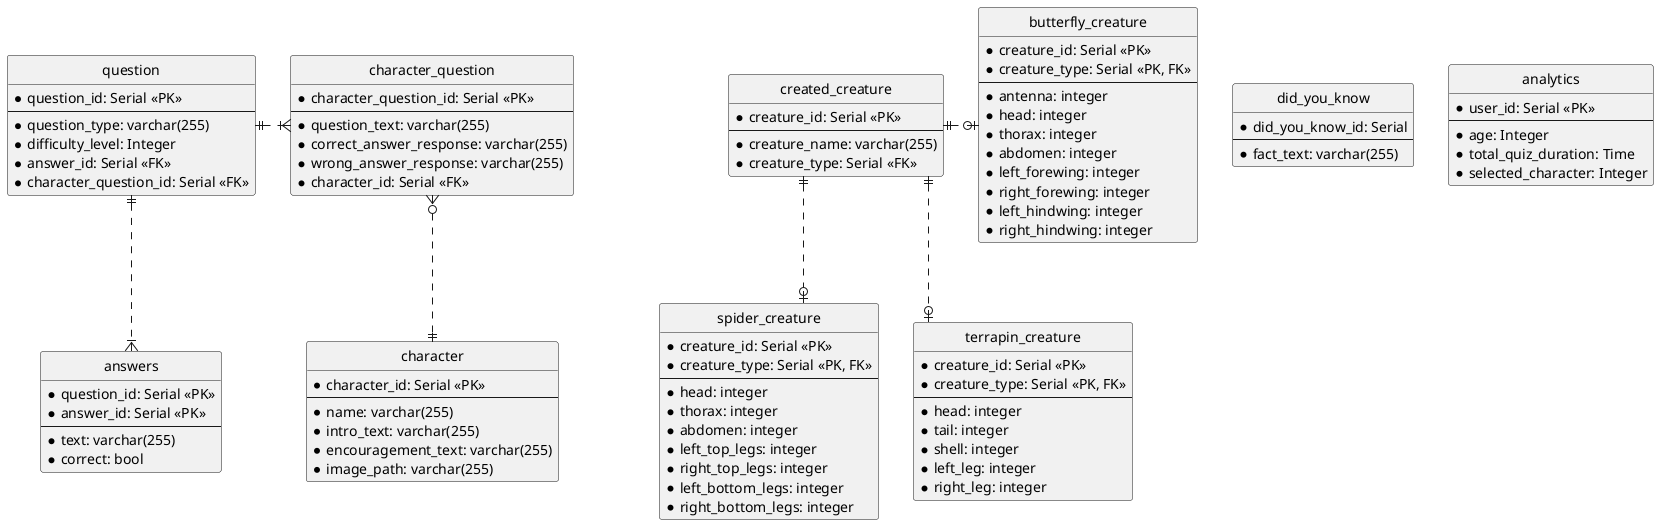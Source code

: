 @startuml Butterfly Quiz App PostgreSQL ERD

' hide the spot
hide circle

' avoid problems with angled crows feet
skinparam linetype ortho

entity created_creature {
    * creature_id: Serial <<PK>>
    ---
    * creature_name: varchar(255)
    * creature_type: Serial <<FK>>
}

entity butterfly_creature {
    * creature_id: Serial <<PK>>
    * creature_type: Serial <<PK, FK>>
    ---
    * antenna: integer
    * head: integer
    * thorax: integer
    * abdomen: integer
    * left_forewing: integer
    * right_forewing: integer
    * left_hindwing: integer
    * right_hindwing: integer
}

entity spider_creature {
    * creature_id: Serial <<PK>>
    * creature_type: Serial <<PK, FK>>
    ---
    * head: integer
    * thorax: integer
    * abdomen: integer
    * left_top_legs: integer
    * right_top_legs: integer
    * left_bottom_legs: integer
    * right_bottom_legs: integer
}

entity terrapin_creature {
    * creature_id: Serial <<PK>>
    * creature_type: Serial <<PK, FK>>
    ---
    * head: integer
    * tail: integer
    * shell: integer
    * left_leg: integer
    * right_leg: integer
}

entity question {
    * question_id: Serial <<PK>>
    ---
    * question_type: varchar(255)
    * difficulty_level: Integer
    * answer_id: Serial <<FK>>
    * character_question_id: Serial <<FK>>
}

entity answers {
    * question_id: Serial <<PK>>
    * answer_id: Serial <<PK>>
    ---
    * text: varchar(255)
    * correct: bool
}

entity character_question {
    * character_question_id: Serial <<PK>>
    ---
    * question_text: varchar(255)
    * correct_answer_response: varchar(255)
    * wrong_answer_response: varchar(255)
    * character_id: Serial <<FK>>
}

entity character {
    * character_id: Serial <<PK>>
    ---
    * name: varchar(255)
    * intro_text: varchar(255)
    * encouragement_text: varchar(255)
    * image_path: varchar(255)
}

entity did_you_know {
    * did_you_know_id: Serial
    ---
    * fact_text: varchar(255)
}

entity analytics {
    * user_id: Serial <<PK>>
    ---
    * age: Integer
    * total_quiz_duration: Time
    * selected_character: Integer
}

question ||.|{ character_question
character_question }o..|| character
question ||..|{ answers
created_creature ||.o| butterfly_creature
created_creature ||..o| spider_creature
created_creature ||..o| terrapin_creature

@enduml